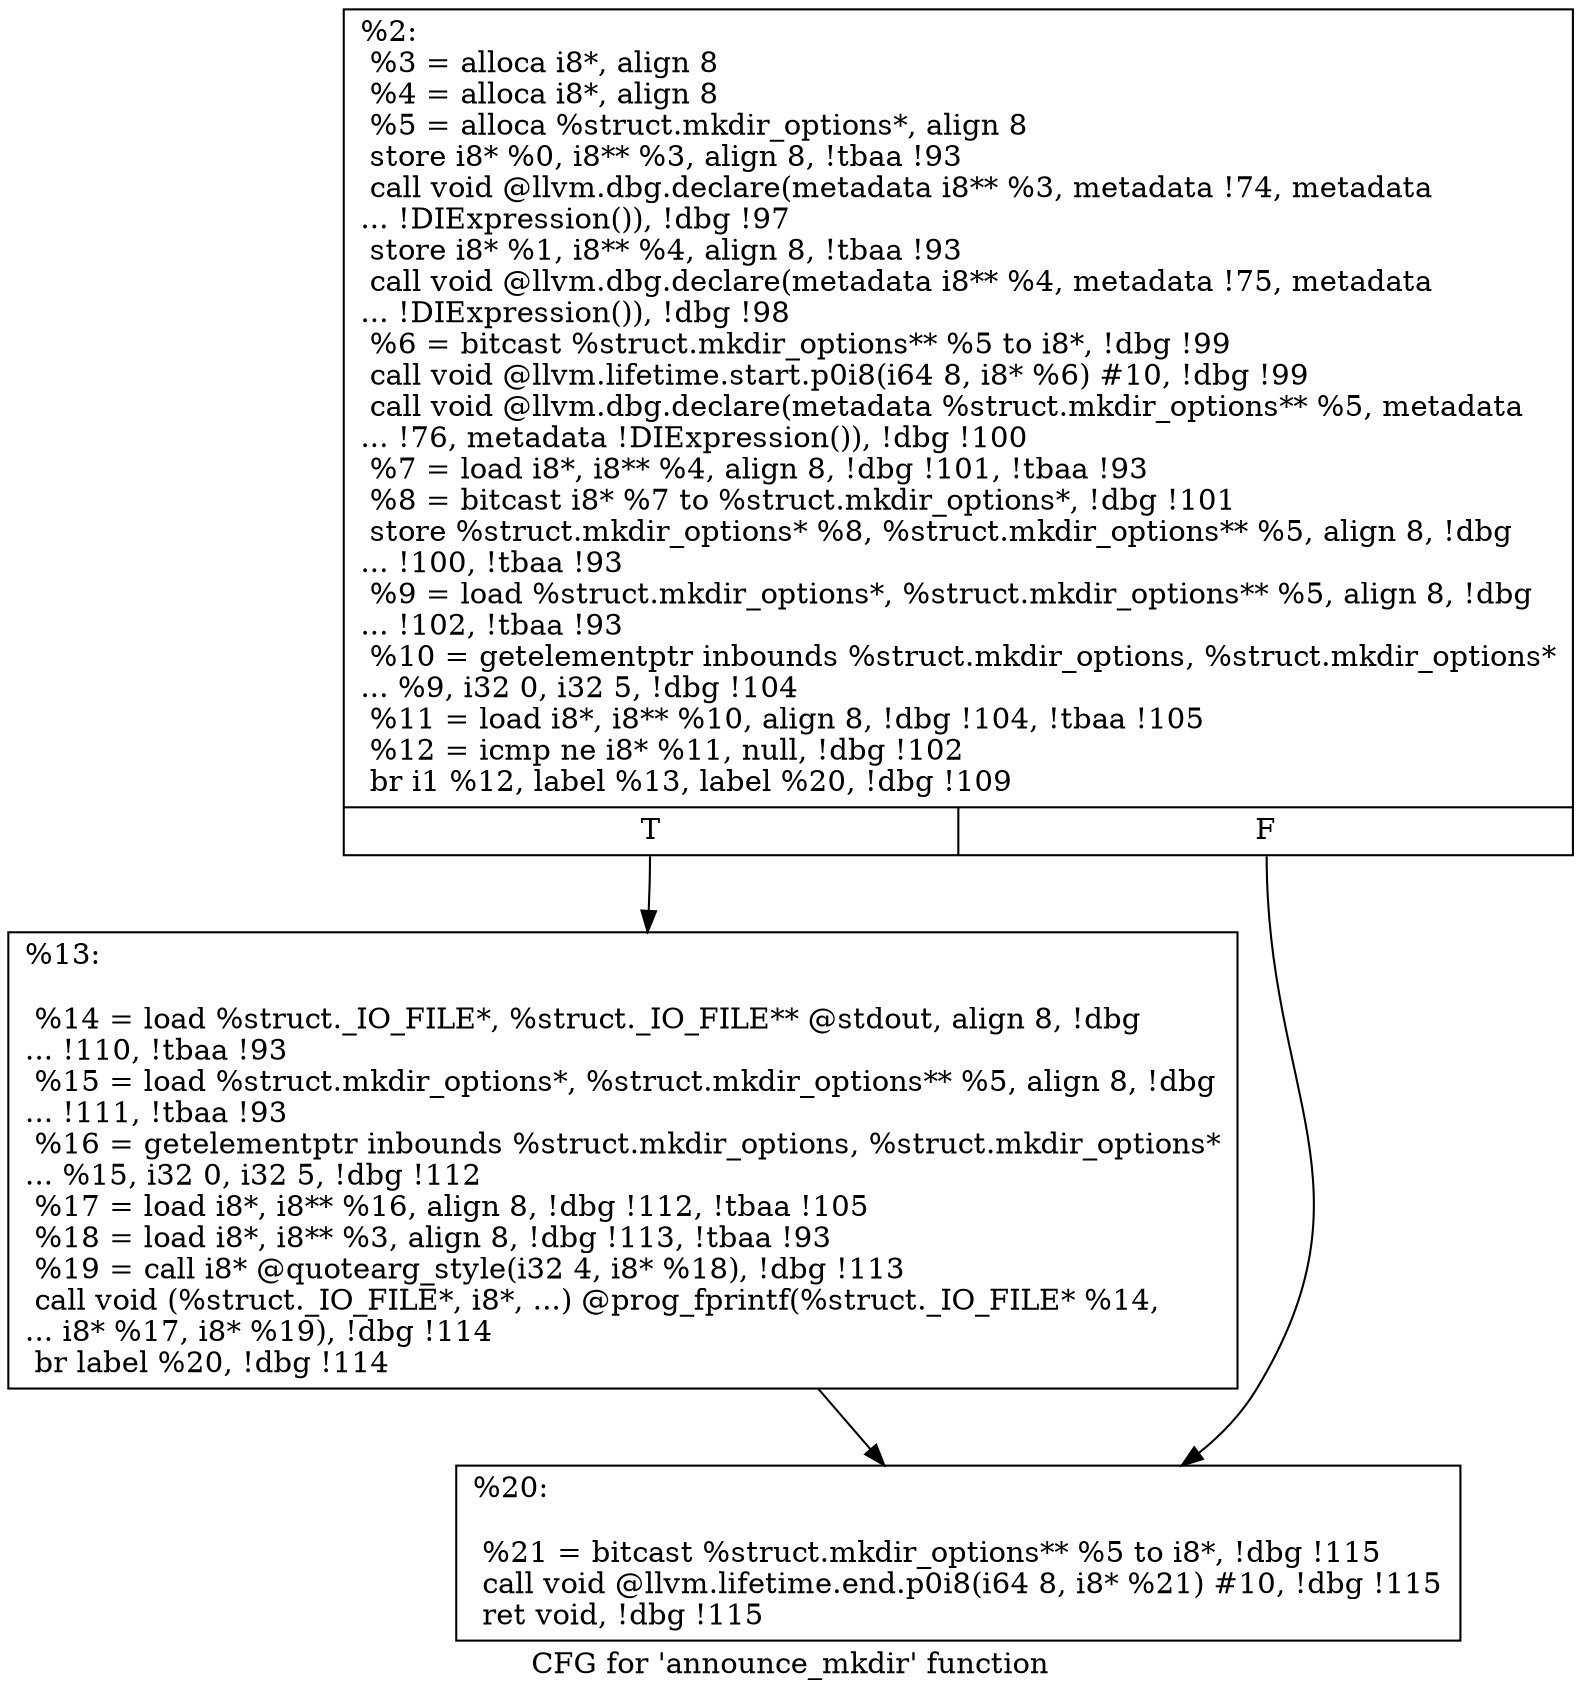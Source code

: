 digraph "CFG for 'announce_mkdir' function" {
	label="CFG for 'announce_mkdir' function";

	Node0x23773e0 [shape=record,label="{%2:\l  %3 = alloca i8*, align 8\l  %4 = alloca i8*, align 8\l  %5 = alloca %struct.mkdir_options*, align 8\l  store i8* %0, i8** %3, align 8, !tbaa !93\l  call void @llvm.dbg.declare(metadata i8** %3, metadata !74, metadata\l... !DIExpression()), !dbg !97\l  store i8* %1, i8** %4, align 8, !tbaa !93\l  call void @llvm.dbg.declare(metadata i8** %4, metadata !75, metadata\l... !DIExpression()), !dbg !98\l  %6 = bitcast %struct.mkdir_options** %5 to i8*, !dbg !99\l  call void @llvm.lifetime.start.p0i8(i64 8, i8* %6) #10, !dbg !99\l  call void @llvm.dbg.declare(metadata %struct.mkdir_options** %5, metadata\l... !76, metadata !DIExpression()), !dbg !100\l  %7 = load i8*, i8** %4, align 8, !dbg !101, !tbaa !93\l  %8 = bitcast i8* %7 to %struct.mkdir_options*, !dbg !101\l  store %struct.mkdir_options* %8, %struct.mkdir_options** %5, align 8, !dbg\l... !100, !tbaa !93\l  %9 = load %struct.mkdir_options*, %struct.mkdir_options** %5, align 8, !dbg\l... !102, !tbaa !93\l  %10 = getelementptr inbounds %struct.mkdir_options, %struct.mkdir_options*\l... %9, i32 0, i32 5, !dbg !104\l  %11 = load i8*, i8** %10, align 8, !dbg !104, !tbaa !105\l  %12 = icmp ne i8* %11, null, !dbg !102\l  br i1 %12, label %13, label %20, !dbg !109\l|{<s0>T|<s1>F}}"];
	Node0x23773e0:s0 -> Node0x2377490;
	Node0x23773e0:s1 -> Node0x23774e0;
	Node0x2377490 [shape=record,label="{%13:\l\l  %14 = load %struct._IO_FILE*, %struct._IO_FILE** @stdout, align 8, !dbg\l... !110, !tbaa !93\l  %15 = load %struct.mkdir_options*, %struct.mkdir_options** %5, align 8, !dbg\l... !111, !tbaa !93\l  %16 = getelementptr inbounds %struct.mkdir_options, %struct.mkdir_options*\l... %15, i32 0, i32 5, !dbg !112\l  %17 = load i8*, i8** %16, align 8, !dbg !112, !tbaa !105\l  %18 = load i8*, i8** %3, align 8, !dbg !113, !tbaa !93\l  %19 = call i8* @quotearg_style(i32 4, i8* %18), !dbg !113\l  call void (%struct._IO_FILE*, i8*, ...) @prog_fprintf(%struct._IO_FILE* %14,\l... i8* %17, i8* %19), !dbg !114\l  br label %20, !dbg !114\l}"];
	Node0x2377490 -> Node0x23774e0;
	Node0x23774e0 [shape=record,label="{%20:\l\l  %21 = bitcast %struct.mkdir_options** %5 to i8*, !dbg !115\l  call void @llvm.lifetime.end.p0i8(i64 8, i8* %21) #10, !dbg !115\l  ret void, !dbg !115\l}"];
}
